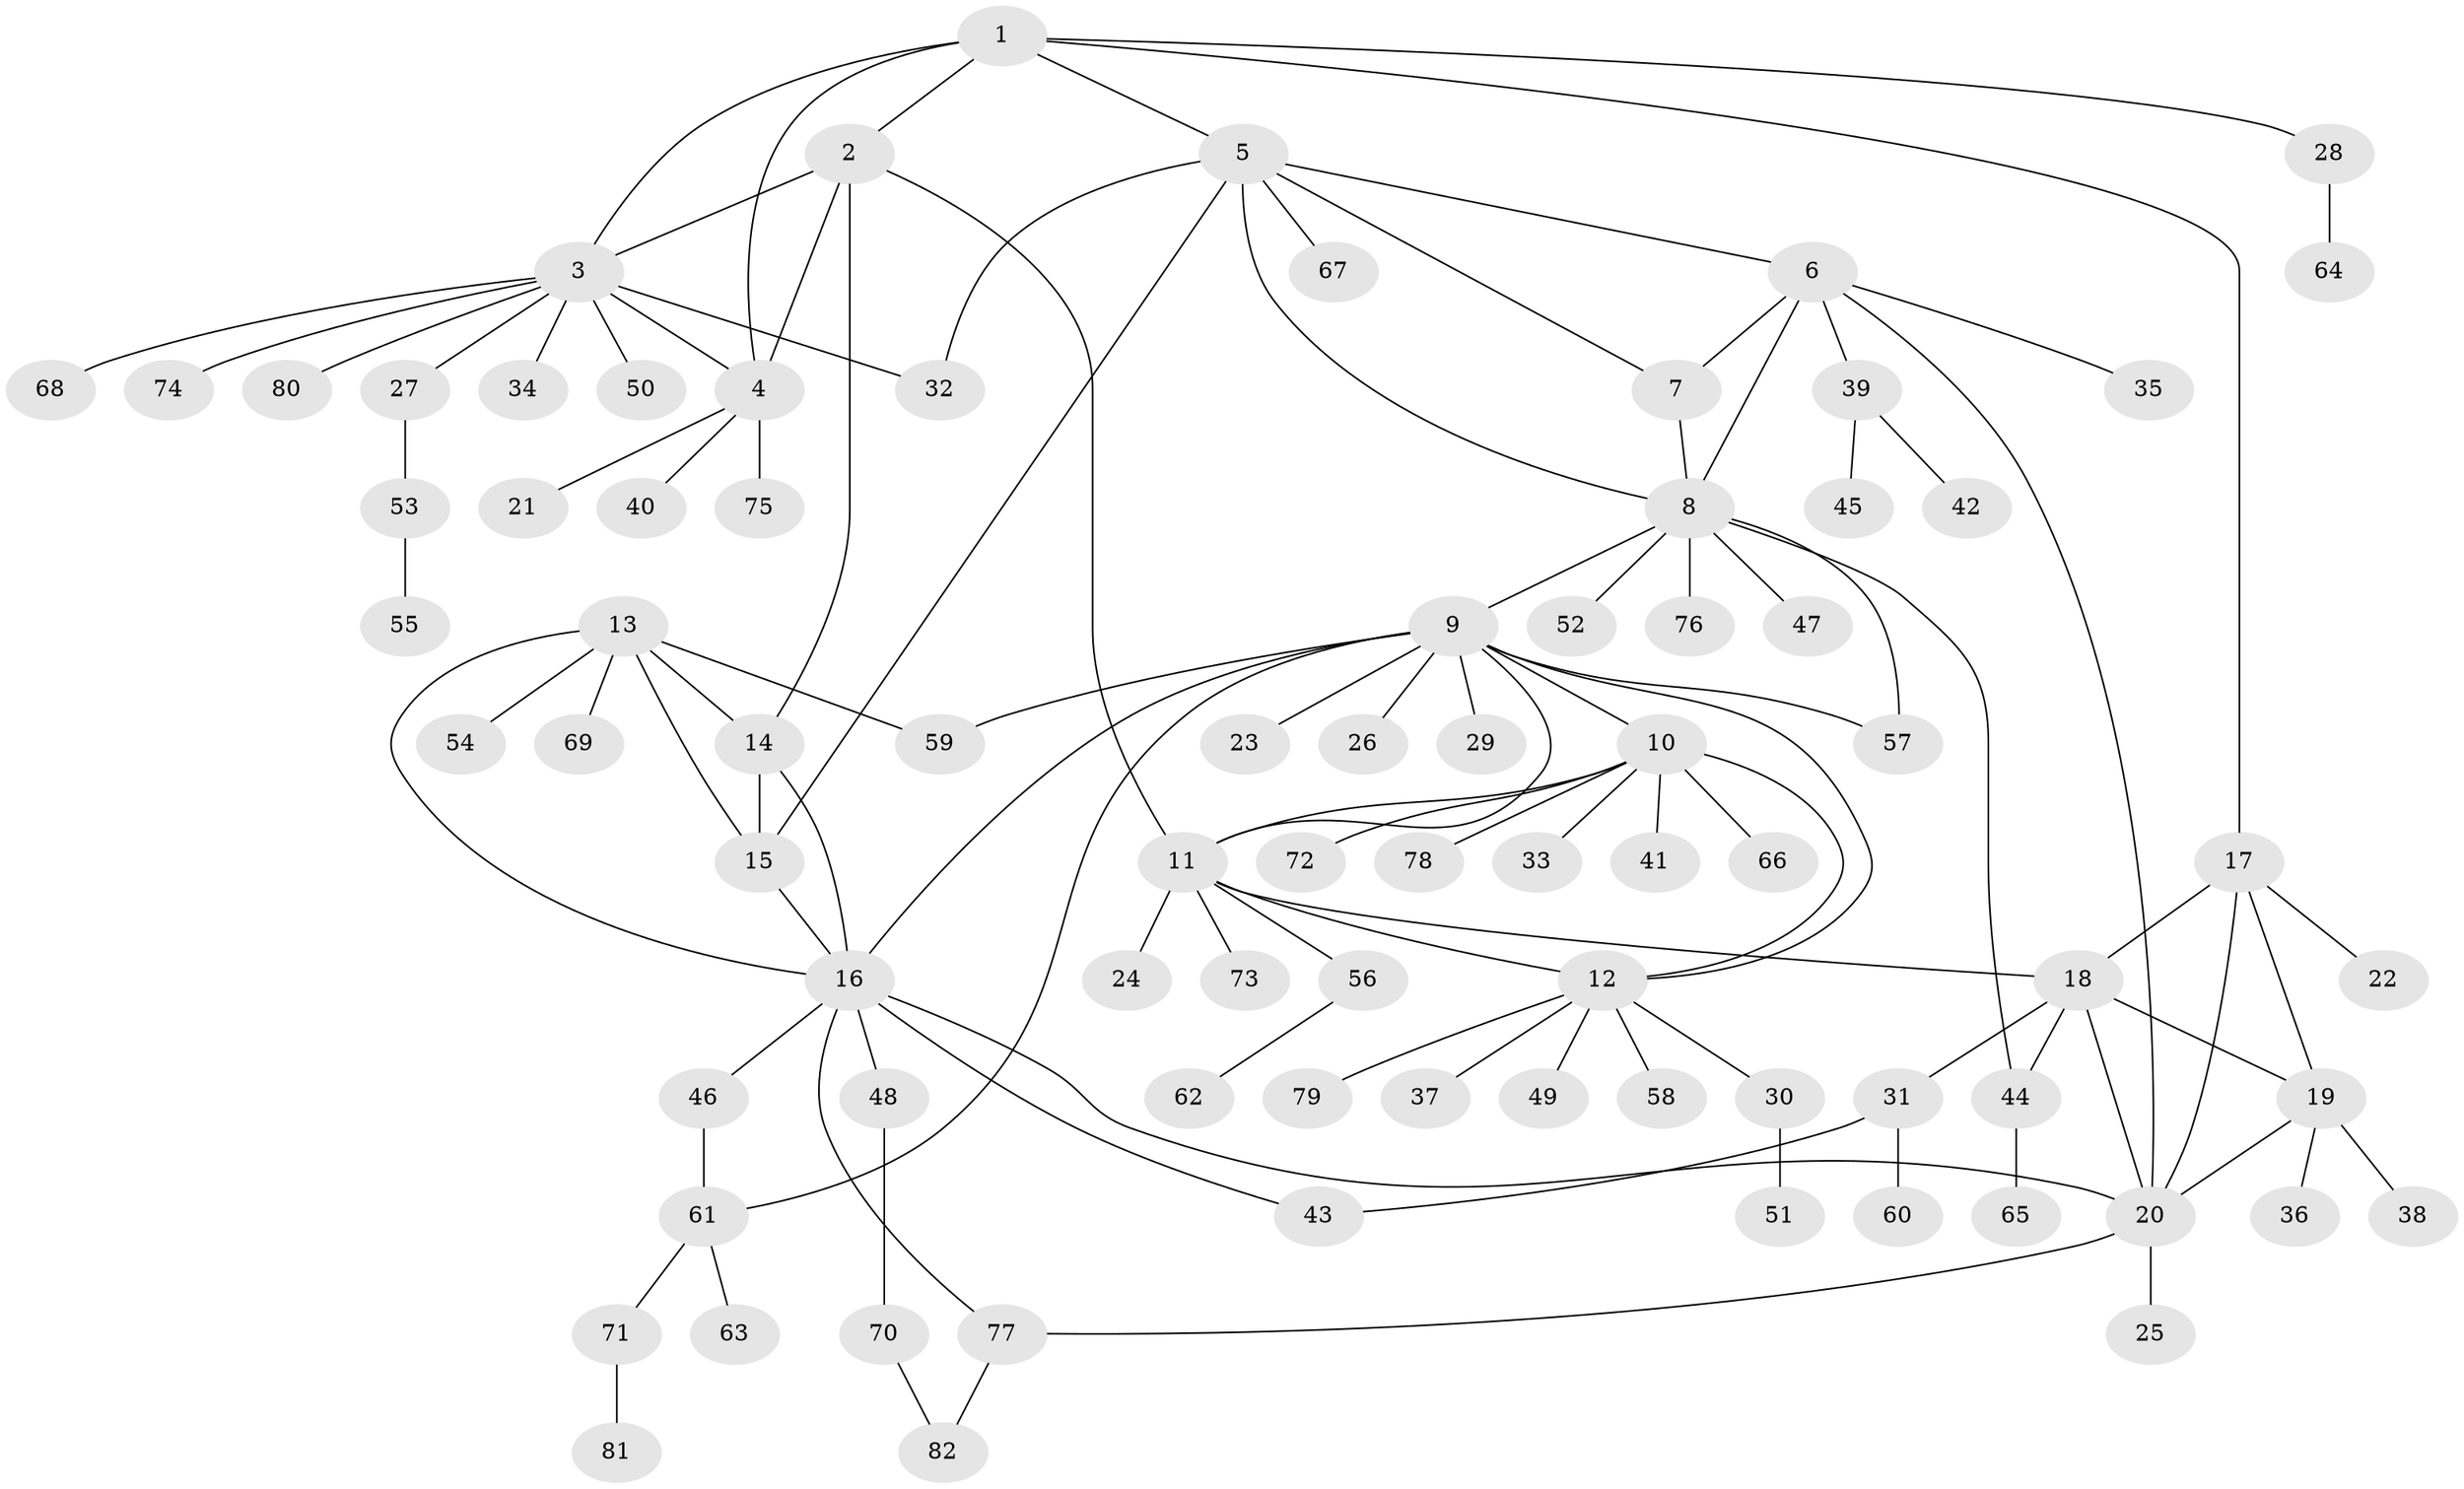 // coarse degree distribution, {5: 0.047619047619047616, 11: 0.031746031746031744, 4: 0.031746031746031744, 2: 0.14285714285714285, 9: 0.015873015873015872, 12: 0.015873015873015872, 7: 0.031746031746031744, 6: 0.031746031746031744, 3: 0.06349206349206349, 8: 0.015873015873015872, 1: 0.5714285714285714}
// Generated by graph-tools (version 1.1) at 2025/52/02/27/25 19:52:14]
// undirected, 82 vertices, 110 edges
graph export_dot {
graph [start="1"]
  node [color=gray90,style=filled];
  1;
  2;
  3;
  4;
  5;
  6;
  7;
  8;
  9;
  10;
  11;
  12;
  13;
  14;
  15;
  16;
  17;
  18;
  19;
  20;
  21;
  22;
  23;
  24;
  25;
  26;
  27;
  28;
  29;
  30;
  31;
  32;
  33;
  34;
  35;
  36;
  37;
  38;
  39;
  40;
  41;
  42;
  43;
  44;
  45;
  46;
  47;
  48;
  49;
  50;
  51;
  52;
  53;
  54;
  55;
  56;
  57;
  58;
  59;
  60;
  61;
  62;
  63;
  64;
  65;
  66;
  67;
  68;
  69;
  70;
  71;
  72;
  73;
  74;
  75;
  76;
  77;
  78;
  79;
  80;
  81;
  82;
  1 -- 2;
  1 -- 3;
  1 -- 4;
  1 -- 5;
  1 -- 17;
  1 -- 28;
  2 -- 3;
  2 -- 4;
  2 -- 11;
  2 -- 14;
  3 -- 4;
  3 -- 27;
  3 -- 32;
  3 -- 34;
  3 -- 50;
  3 -- 68;
  3 -- 74;
  3 -- 80;
  4 -- 21;
  4 -- 40;
  4 -- 75;
  5 -- 6;
  5 -- 7;
  5 -- 8;
  5 -- 15;
  5 -- 32;
  5 -- 67;
  6 -- 7;
  6 -- 8;
  6 -- 20;
  6 -- 35;
  6 -- 39;
  7 -- 8;
  8 -- 9;
  8 -- 44;
  8 -- 47;
  8 -- 52;
  8 -- 57;
  8 -- 76;
  9 -- 10;
  9 -- 11;
  9 -- 12;
  9 -- 16;
  9 -- 23;
  9 -- 26;
  9 -- 29;
  9 -- 57;
  9 -- 59;
  9 -- 61;
  10 -- 11;
  10 -- 12;
  10 -- 33;
  10 -- 41;
  10 -- 66;
  10 -- 72;
  10 -- 78;
  11 -- 12;
  11 -- 18;
  11 -- 24;
  11 -- 56;
  11 -- 73;
  12 -- 30;
  12 -- 37;
  12 -- 49;
  12 -- 58;
  12 -- 79;
  13 -- 14;
  13 -- 15;
  13 -- 16;
  13 -- 54;
  13 -- 59;
  13 -- 69;
  14 -- 15;
  14 -- 16;
  15 -- 16;
  16 -- 20;
  16 -- 43;
  16 -- 46;
  16 -- 48;
  16 -- 77;
  17 -- 18;
  17 -- 19;
  17 -- 20;
  17 -- 22;
  18 -- 19;
  18 -- 20;
  18 -- 31;
  18 -- 44;
  19 -- 20;
  19 -- 36;
  19 -- 38;
  20 -- 25;
  20 -- 77;
  27 -- 53;
  28 -- 64;
  30 -- 51;
  31 -- 43;
  31 -- 60;
  39 -- 42;
  39 -- 45;
  44 -- 65;
  46 -- 61;
  48 -- 70;
  53 -- 55;
  56 -- 62;
  61 -- 63;
  61 -- 71;
  70 -- 82;
  71 -- 81;
  77 -- 82;
}
